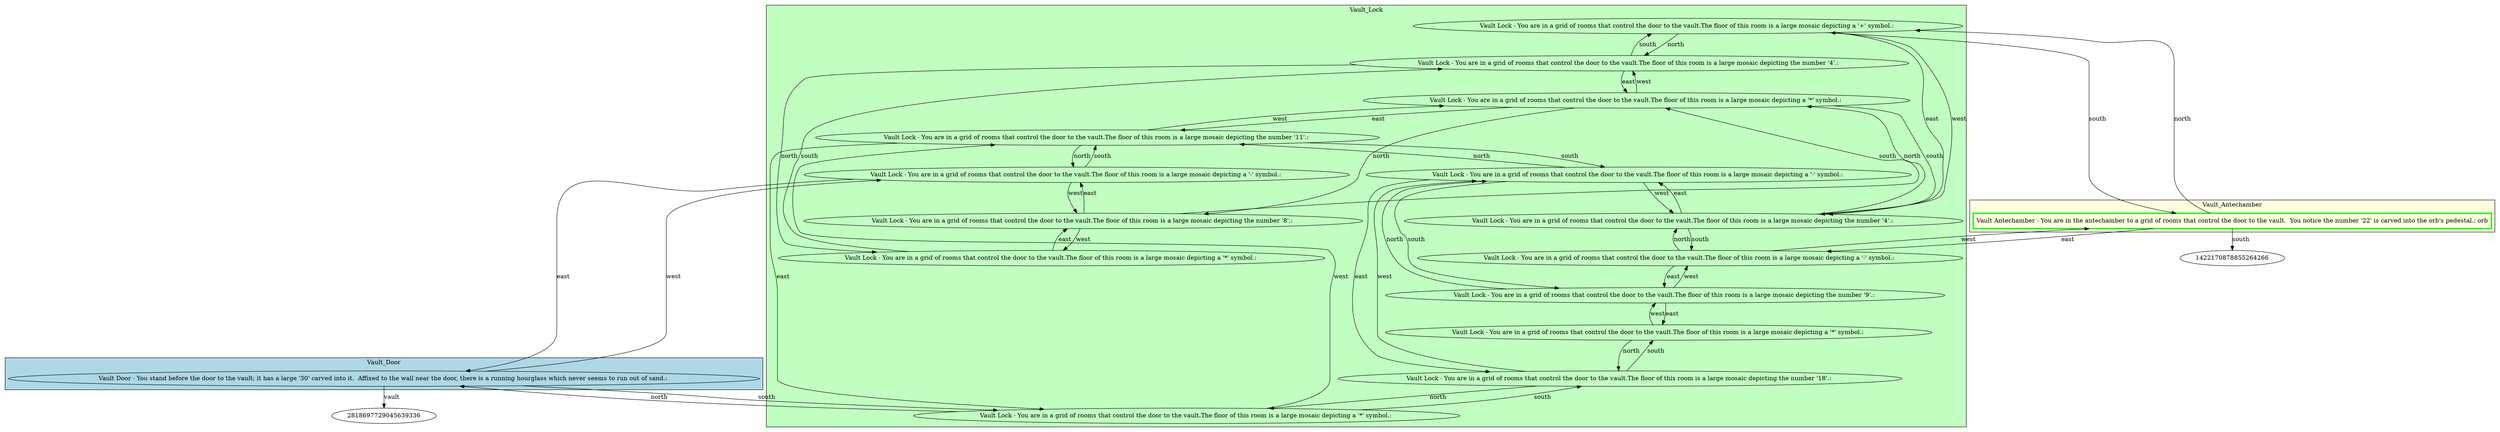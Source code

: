 digraph G {
1058364310751253359 -> 7030527366688144785 [label ="north"];
1058364310751253359 -> 10987204422680133858 [label ="east"];
1058364310751253359 -> 1422170878855264266 [label ="south"];
7030527366688144785 -> 9071313073423261533 [label ="north"];
7030527366688144785 -> 2375424416964404982 [label ="east"];
7030527366688144785 -> 1058364310751253359 [label ="south"];
10987204422680133858 -> 2375424416964404982 [label ="north"];
10987204422680133858 -> 8945159030153720476 [label ="east"];
10987204422680133858 -> 1058364310751253359 [label ="west"];
9071313073423261533 -> 4376900119788728244 [label ="north"];
9071313073423261533 -> 17521473894535830629 [label ="east"];
9071313073423261533 -> 7030527366688144785 [label ="south"];
4376900119788728244 -> 12233752060051337683 [label ="east"];
4376900119788728244 -> 9071313073423261533 [label ="south"];
17521473894535830629 -> 12233752060051337683 [label ="north"];
17521473894535830629 -> 14256037300005793995 [label ="east"];
17521473894535830629 -> 2375424416964404982 [label ="south"];
17521473894535830629 -> 9071313073423261533 [label ="west"];
14256037300005793995 -> 4315320095550544774 [label ="north"];
14256037300005793995 -> 468269820676516598 [label ="east"];
14256037300005793995 -> 17858411142283036711 [label ="south"];
14256037300005793995 -> 17521473894535830629 [label ="west"];
468269820676516598 -> 16759170172096344183 [label ="north"];
468269820676516598 -> 7850067408082970598 [label ="south"];
468269820676516598 -> 14256037300005793995 [label ="west"];
16759170172096344183 -> 468269820676516598 [label ="south"];
16759170172096344183 -> 4315320095550544774 [label ="west"];
16759170172096344183 -> 2818697729045639336 [label ="vault"];
4315320095550544774 -> 16759170172096344183 [label ="east"];
4315320095550544774 -> 14256037300005793995 [label ="south"];
4315320095550544774 -> 12233752060051337683 [label ="west"];
17858411142283036711 -> 14256037300005793995 [label ="north"];
17858411142283036711 -> 7850067408082970598 [label ="east"];
17858411142283036711 -> 8945159030153720476 [label ="south"];
17858411142283036711 -> 2375424416964404982 [label ="west"];
7850067408082970598 -> 468269820676516598 [label ="north"];
7850067408082970598 -> 2605361348070033667 [label ="south"];
7850067408082970598 -> 17858411142283036711 [label ="west"];
2605361348070033667 -> 7850067408082970598 [label ="north"];
2605361348070033667 -> 8945159030153720476 [label ="west"];
2375424416964404982 -> 17521473894535830629 [label ="north"];
2375424416964404982 -> 17858411142283036711 [label ="east"];
2375424416964404982 -> 10987204422680133858 [label ="south"];
2375424416964404982 -> 7030527366688144785 [label ="west"];
12233752060051337683 -> 4315320095550544774 [label ="east"];
12233752060051337683 -> 17521473894535830629 [label ="south"];
12233752060051337683 -> 4376900119788728244 [label ="west"];
8945159030153720476 -> 17858411142283036711 [label ="north"];
8945159030153720476 -> 2605361348070033667 [label ="east"];
8945159030153720476 -> 10987204422680133858 [label ="west"];
subgraph cluster_Vault_Door {
style = filled;
bgcolor = lightblue;
label = "Vault_Door";
16759170172096344183 [label="Vault Door - You stand before the door to the vault; it has a large '30' carved into it.  Affixed to the wall near the door, there is a running hourglass which never seems to run out of sand.: ",
 color = black,
 shape = ellipse,
 penwidth = 1];
}
subgraph cluster_Vault_Antechamber {
style = filled;
bgcolor = lightyellow;
label = "Vault_Antechamber";
1058364310751253359 [label="Vault Antechamber - You are in the antechamber to a grid of rooms that control the door to the vault.  You notice the number '22' is carved into the orb's pedestal.: orb",
 color = green,
 shape = box,
 penwidth = 3];
}
subgraph cluster_Vault_Lock {
style = filled;
bgcolor = darkseagreen1;
label = "Vault_Lock";
7030527366688144785 [label="Vault Lock - You are in a grid of rooms that control the door to the vault.The floor of this room is a large mosaic depicting a '+' symbol.: ",
 color = black,
 shape = ellipse,
 penwidth = 1];
10987204422680133858 [label="Vault Lock - You are in a grid of rooms that control the door to the vault.The floor of this room is a large mosaic depicting a '-' symbol.: ",
 color = black,
 shape = ellipse,
 penwidth = 1];
9071313073423261533 [label="Vault Lock - You are in a grid of rooms that control the door to the vault.The floor of this room is a large mosaic depicting the number '4'.: ",
 color = black,
 shape = ellipse,
 penwidth = 1];
4376900119788728244 [label="Vault Lock - You are in a grid of rooms that control the door to the vault.The floor of this room is a large mosaic depicting a '*' symbol.: ",
 color = black,
 shape = ellipse,
 penwidth = 1];
17521473894535830629 [label="Vault Lock - You are in a grid of rooms that control the door to the vault.The floor of this room is a large mosaic depicting a '*' symbol.: ",
 color = black,
 shape = ellipse,
 penwidth = 1];
14256037300005793995 [label="Vault Lock - You are in a grid of rooms that control the door to the vault.The floor of this room is a large mosaic depicting the number '11'.: ",
 color = black,
 shape = ellipse,
 penwidth = 1];
468269820676516598 [label="Vault Lock - You are in a grid of rooms that control the door to the vault.The floor of this room is a large mosaic depicting a '*' symbol.: ",
 color = black,
 shape = ellipse,
 penwidth = 1];
4315320095550544774 [label="Vault Lock - You are in a grid of rooms that control the door to the vault.The floor of this room is a large mosaic depicting a '-' symbol.: ",
 color = black,
 shape = ellipse,
 penwidth = 1];
17858411142283036711 [label="Vault Lock - You are in a grid of rooms that control the door to the vault.The floor of this room is a large mosaic depicting a '-' symbol.: ",
 color = black,
 shape = ellipse,
 penwidth = 1];
7850067408082970598 [label="Vault Lock - You are in a grid of rooms that control the door to the vault.The floor of this room is a large mosaic depicting the number '18'.: ",
 color = black,
 shape = ellipse,
 penwidth = 1];
2605361348070033667 [label="Vault Lock - You are in a grid of rooms that control the door to the vault.The floor of this room is a large mosaic depicting a '*' symbol.: ",
 color = black,
 shape = ellipse,
 penwidth = 1];
2375424416964404982 [label="Vault Lock - You are in a grid of rooms that control the door to the vault.The floor of this room is a large mosaic depicting the number '4'.: ",
 color = black,
 shape = ellipse,
 penwidth = 1];
12233752060051337683 [label="Vault Lock - You are in a grid of rooms that control the door to the vault.The floor of this room is a large mosaic depicting the number '8'.: ",
 color = black,
 shape = ellipse,
 penwidth = 1];
8945159030153720476 [label="Vault Lock - You are in a grid of rooms that control the door to the vault.The floor of this room is a large mosaic depicting the number '9'.: ",
 color = black,
 shape = ellipse,
 penwidth = 1];
}
}

